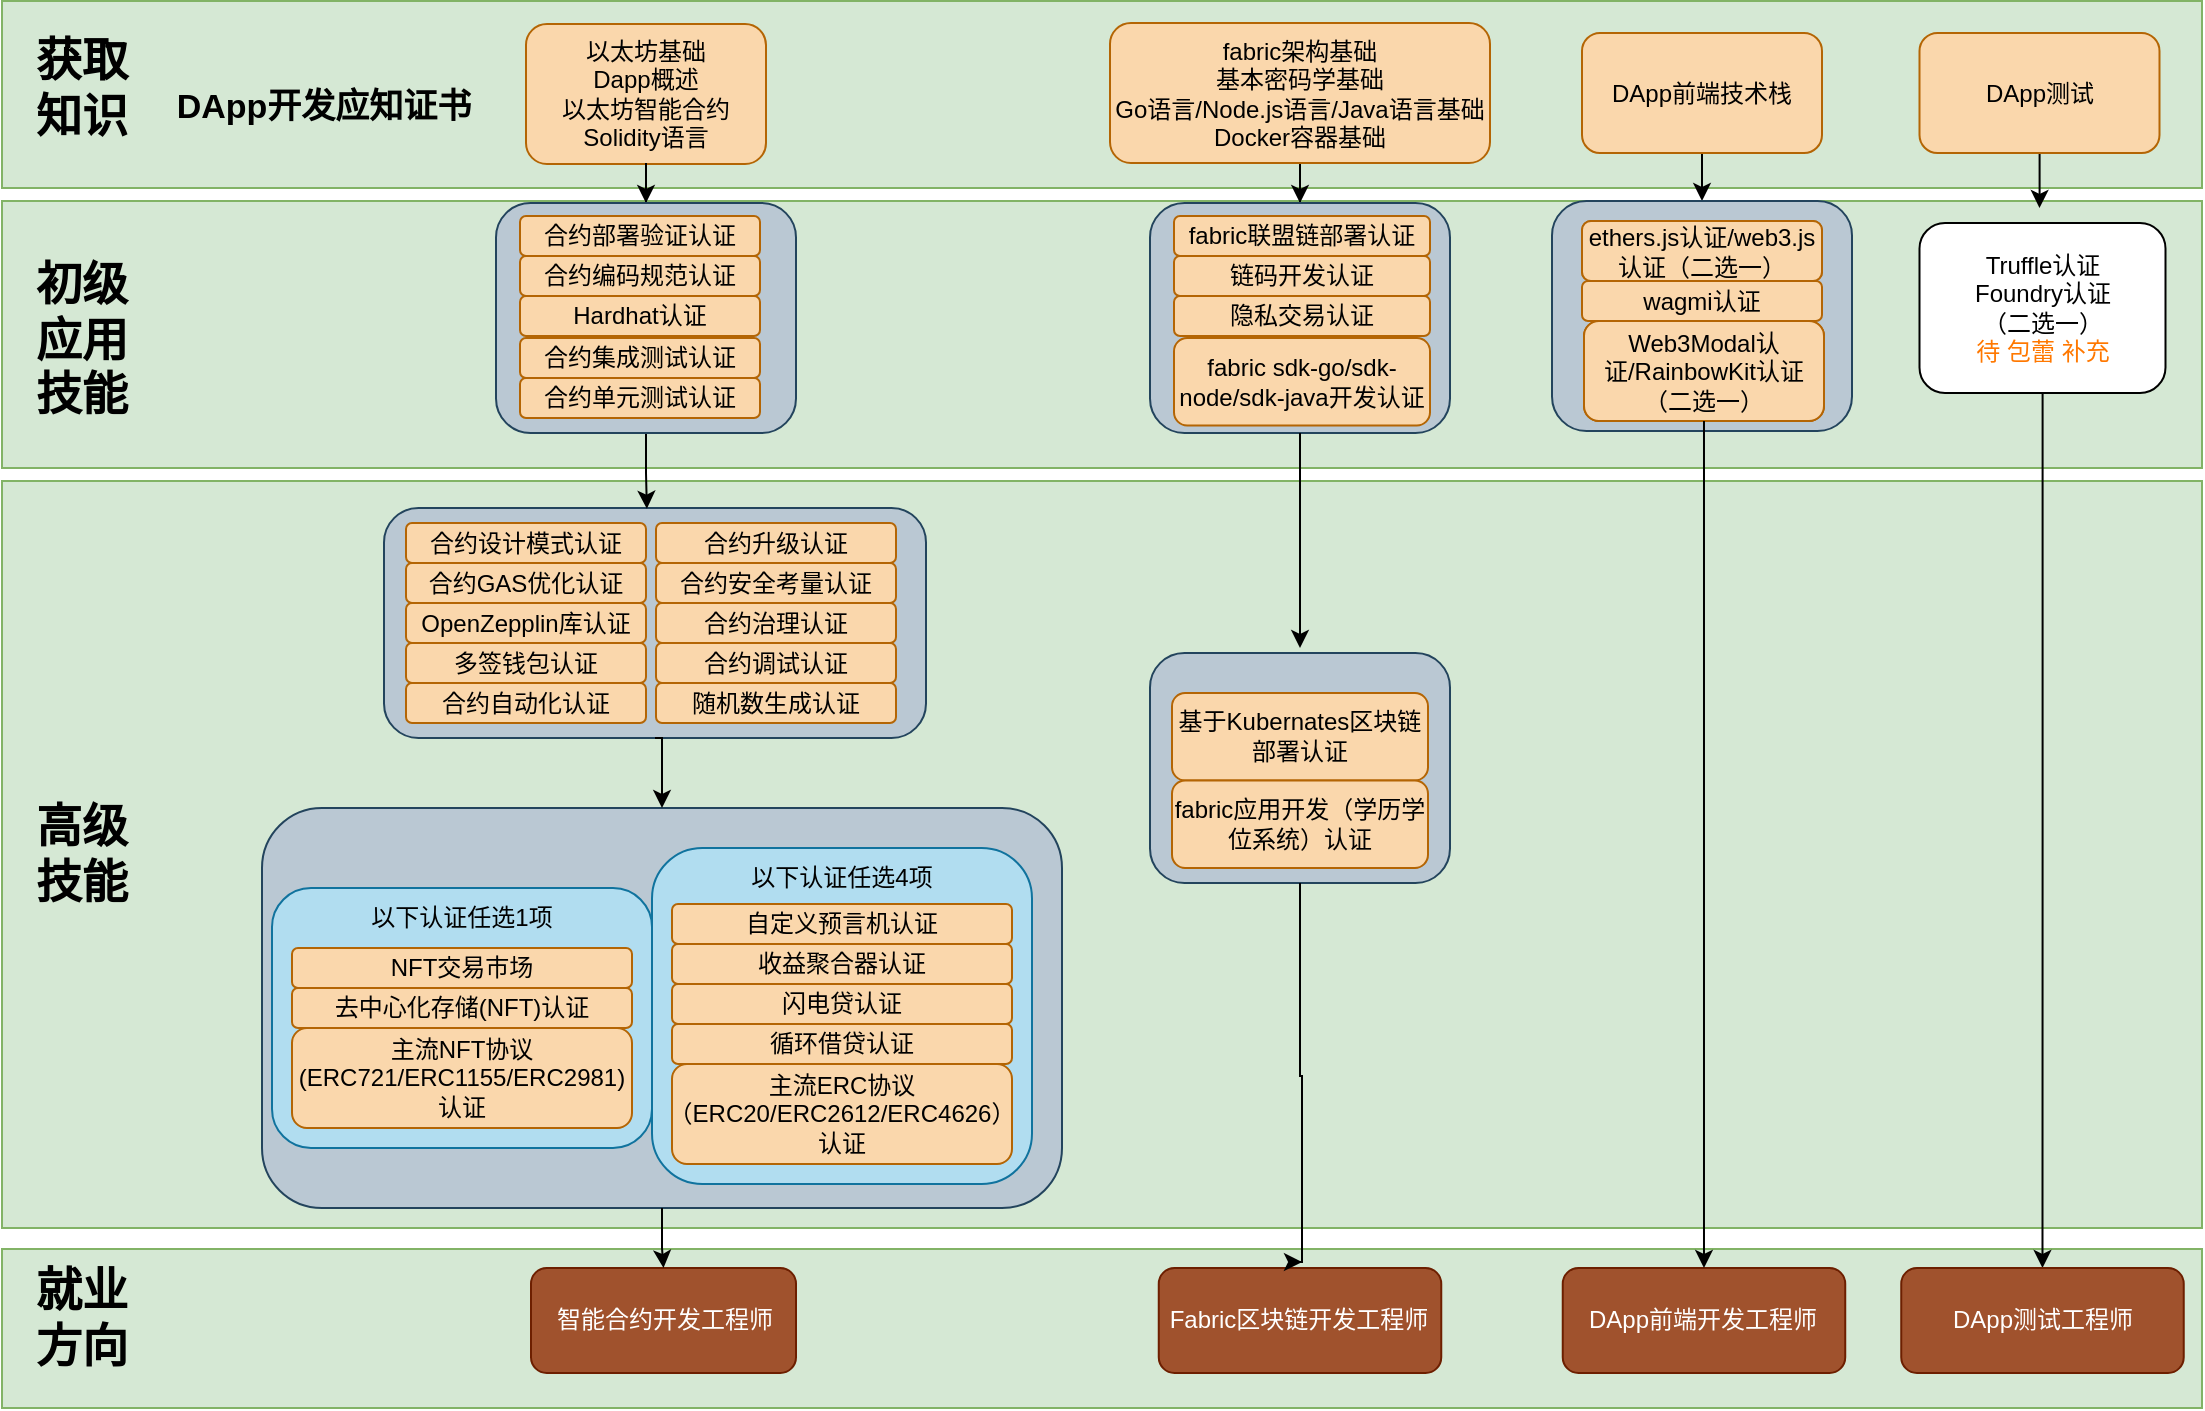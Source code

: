 <mxfile version="21.5.0" type="github">
  <diagram name="Page-1" id="HH8esK9ga7w3-hJnMdNn">
    <mxGraphModel dx="546" dy="722" grid="1" gridSize="10" guides="1" tooltips="1" connect="1" arrows="1" fold="1" page="1" pageScale="1" pageWidth="827" pageHeight="1169" math="0" shadow="0">
      <root>
        <mxCell id="0" />
        <mxCell id="1" parent="0" />
        <mxCell id="7R218EViUMxOIvM_oaZn-339" value="" style="rounded=0;whiteSpace=wrap;html=1;fillColor=#d5e8d4;strokeColor=#82b366;" vertex="1" parent="1">
          <mxGeometry x="1080" y="940.5" width="1100" height="79.5" as="geometry" />
        </mxCell>
        <mxCell id="7R218EViUMxOIvM_oaZn-338" value="" style="rounded=0;whiteSpace=wrap;html=1;fillColor=#d5e8d4;strokeColor=#82b366;" vertex="1" parent="1">
          <mxGeometry x="1080" y="556.5" width="1100" height="373.5" as="geometry" />
        </mxCell>
        <mxCell id="7R218EViUMxOIvM_oaZn-337" value="" style="rounded=0;whiteSpace=wrap;html=1;fillColor=#d5e8d4;strokeColor=#82b366;" vertex="1" parent="1">
          <mxGeometry x="1080" y="416.5" width="1100" height="133.5" as="geometry" />
        </mxCell>
        <mxCell id="7R218EViUMxOIvM_oaZn-335" value="" style="rounded=0;whiteSpace=wrap;html=1;fillColor=#d5e8d4;strokeColor=#82b366;" vertex="1" parent="1">
          <mxGeometry x="1080" y="316.5" width="1100" height="93.5" as="geometry" />
        </mxCell>
        <mxCell id="7R218EViUMxOIvM_oaZn-276" value="" style="group" vertex="1" connectable="0" parent="1">
          <mxGeometry x="1200" y="710" width="427" height="218" as="geometry" />
        </mxCell>
        <mxCell id="7R218EViUMxOIvM_oaZn-277" value="" style="rounded=1;whiteSpace=wrap;html=1;fillColor=#bac8d3;strokeColor=#23445d;" vertex="1" parent="7R218EViUMxOIvM_oaZn-276">
          <mxGeometry x="10" y="10" width="400" height="200" as="geometry" />
        </mxCell>
        <mxCell id="7R218EViUMxOIvM_oaZn-263" value="" style="group" vertex="1" connectable="0" parent="7R218EViUMxOIvM_oaZn-276">
          <mxGeometry x="15" y="30" width="380" height="188" as="geometry" />
        </mxCell>
        <mxCell id="7R218EViUMxOIvM_oaZn-226" value="" style="rounded=1;whiteSpace=wrap;html=1;fillColor=#b1ddf0;strokeColor=#10739e;" vertex="1" parent="7R218EViUMxOIvM_oaZn-263">
          <mxGeometry y="20" width="190" height="130" as="geometry" />
        </mxCell>
        <mxCell id="7R218EViUMxOIvM_oaZn-227" value="主流NFT协议(ERC721/ERC1155/ERC2981)认证" style="rounded=1;whiteSpace=wrap;html=1;fillColor=#fad7ac;strokeColor=#b46504;container=0;" vertex="1" parent="7R218EViUMxOIvM_oaZn-263">
          <mxGeometry x="10" y="90" width="170" height="50" as="geometry" />
        </mxCell>
        <mxCell id="7R218EViUMxOIvM_oaZn-228" value="去中心化存储(NFT)认证" style="rounded=1;whiteSpace=wrap;html=1;fillColor=#fad7ac;strokeColor=#b46504;" vertex="1" parent="7R218EViUMxOIvM_oaZn-263">
          <mxGeometry x="10" y="70" width="170" height="20" as="geometry" />
        </mxCell>
        <mxCell id="7R218EViUMxOIvM_oaZn-229" value="NFT交易市场" style="rounded=1;whiteSpace=wrap;html=1;fillColor=#fad7ac;strokeColor=#b46504;" vertex="1" parent="7R218EViUMxOIvM_oaZn-263">
          <mxGeometry x="10" y="50" width="170" height="20" as="geometry" />
        </mxCell>
        <mxCell id="7R218EViUMxOIvM_oaZn-253" value="以下认证任选1项" style="text;html=1;strokeColor=none;fillColor=none;align=center;verticalAlign=middle;whiteSpace=wrap;rounded=0;" vertex="1" parent="7R218EViUMxOIvM_oaZn-263">
          <mxGeometry x="45" y="20" width="100" height="30" as="geometry" />
        </mxCell>
        <mxCell id="7R218EViUMxOIvM_oaZn-231" value="" style="rounded=1;whiteSpace=wrap;html=1;fillColor=#b1ddf0;strokeColor=#10739e;" vertex="1" parent="7R218EViUMxOIvM_oaZn-263">
          <mxGeometry x="190" width="190" height="168" as="geometry" />
        </mxCell>
        <mxCell id="7R218EViUMxOIvM_oaZn-232" value="" style="group" vertex="1" connectable="0" parent="7R218EViUMxOIvM_oaZn-263">
          <mxGeometry x="200" y="28" width="180" height="160" as="geometry" />
        </mxCell>
        <mxCell id="7R218EViUMxOIvM_oaZn-233" value="主流ERC协议（ERC20/ERC2612/ERC4626）认证" style="rounded=1;whiteSpace=wrap;html=1;fillColor=#fad7ac;strokeColor=#b46504;container=0;" vertex="1" parent="7R218EViUMxOIvM_oaZn-232">
          <mxGeometry y="80" width="170" height="50" as="geometry" />
        </mxCell>
        <mxCell id="7R218EViUMxOIvM_oaZn-234" value="闪电贷认证" style="rounded=1;whiteSpace=wrap;html=1;fillColor=#fad7ac;strokeColor=#b46504;" vertex="1" parent="7R218EViUMxOIvM_oaZn-232">
          <mxGeometry y="40" width="170" height="20" as="geometry" />
        </mxCell>
        <mxCell id="7R218EViUMxOIvM_oaZn-235" value="循环借贷认证" style="rounded=1;whiteSpace=wrap;html=1;fillColor=#fad7ac;strokeColor=#b46504;" vertex="1" parent="7R218EViUMxOIvM_oaZn-232">
          <mxGeometry y="60" width="170" height="20" as="geometry" />
        </mxCell>
        <mxCell id="7R218EViUMxOIvM_oaZn-236" value="收益聚合器认证" style="rounded=1;whiteSpace=wrap;html=1;fillColor=#fad7ac;strokeColor=#b46504;" vertex="1" parent="7R218EViUMxOIvM_oaZn-232">
          <mxGeometry y="20" width="170" height="20" as="geometry" />
        </mxCell>
        <mxCell id="7R218EViUMxOIvM_oaZn-237" value="自定义预言机认证" style="rounded=1;whiteSpace=wrap;html=1;fillColor=#fad7ac;strokeColor=#b46504;" vertex="1" parent="7R218EViUMxOIvM_oaZn-232">
          <mxGeometry width="170" height="20" as="geometry" />
        </mxCell>
        <mxCell id="7R218EViUMxOIvM_oaZn-251" value="以下认证任选4项" style="text;html=1;strokeColor=none;fillColor=none;align=center;verticalAlign=middle;whiteSpace=wrap;rounded=0;" vertex="1" parent="7R218EViUMxOIvM_oaZn-263">
          <mxGeometry x="235" width="100" height="30" as="geometry" />
        </mxCell>
        <mxCell id="7R218EViUMxOIvM_oaZn-174" value="获取知识" style="text;html=1;strokeColor=none;fillColor=none;align=center;verticalAlign=middle;whiteSpace=wrap;rounded=0;fontStyle=1;fontSize=23;" vertex="1" parent="1">
          <mxGeometry x="1090" y="345" width="60" height="30" as="geometry" />
        </mxCell>
        <mxCell id="7R218EViUMxOIvM_oaZn-175" value="初级应用技能" style="text;html=1;strokeColor=none;fillColor=none;align=center;verticalAlign=middle;whiteSpace=wrap;rounded=0;fontStyle=1;fontSize=23;" vertex="1" parent="1">
          <mxGeometry x="1090" y="471.25" width="60" height="30" as="geometry" />
        </mxCell>
        <mxCell id="7R218EViUMxOIvM_oaZn-176" value="高级技能" style="text;html=1;strokeColor=none;fillColor=none;align=center;verticalAlign=middle;whiteSpace=wrap;rounded=0;fontStyle=1;fontSize=23;" vertex="1" parent="1">
          <mxGeometry x="1090" y="728.25" width="60" height="30" as="geometry" />
        </mxCell>
        <mxCell id="7R218EViUMxOIvM_oaZn-178" value="就业方向" style="text;html=1;strokeColor=none;fillColor=none;align=center;verticalAlign=middle;whiteSpace=wrap;rounded=0;fontStyle=1;fontSize=23;" vertex="1" parent="1">
          <mxGeometry x="1090" y="960" width="60" height="30" as="geometry" />
        </mxCell>
        <mxCell id="7R218EViUMxOIvM_oaZn-181" value="智能合约开发工程师" style="rounded=1;whiteSpace=wrap;html=1;fillColor=#a0522d;strokeColor=#6D1F00;fontColor=#ffffff;" vertex="1" parent="1">
          <mxGeometry x="1344.5" y="950" width="132.5" height="52.5" as="geometry" />
        </mxCell>
        <mxCell id="7R218EViUMxOIvM_oaZn-334" style="edgeStyle=orthogonalEdgeStyle;rounded=0;orthogonalLoop=1;jettySize=auto;html=1;entryX=0.5;entryY=0;entryDx=0;entryDy=0;" edge="1" parent="1" source="7R218EViUMxOIvM_oaZn-186" target="7R218EViUMxOIvM_oaZn-247">
          <mxGeometry relative="1" as="geometry" />
        </mxCell>
        <mxCell id="7R218EViUMxOIvM_oaZn-186" value="Truffle认证&lt;br style=&quot;border-color: var(--border-color); margin: 0px; outline: none; padding: 0px;&quot;&gt;Foundry认证&lt;br style=&quot;border-color: var(--border-color); margin: 0px; outline: none; padding: 0px;&quot;&gt;（二选一）&lt;br style=&quot;border-color: var(--border-color); margin: 0px; outline: none; padding: 0px;&quot;&gt;&lt;span style=&quot;border-color: var(--border-color); font-size: 9pt; text-align: left; margin: 0px; outline: none; padding: 0px; font-family: &amp;quot;PingFang SC&amp;quot;, Helvetica, Tahoma, &amp;quot;Hiragino Sans GB&amp;quot;, &amp;quot;Microsoft YaHei&amp;quot;, SimSun, Heiti, sans-serif; color: rgb(255, 120, 0);&quot;&gt;待 包蕾 补充&lt;/span&gt;" style="rounded=1;whiteSpace=wrap;html=1;" vertex="1" parent="1">
          <mxGeometry x="2038.75" y="427.5" width="123" height="85" as="geometry" />
        </mxCell>
        <mxCell id="7R218EViUMxOIvM_oaZn-331" style="edgeStyle=orthogonalEdgeStyle;rounded=0;orthogonalLoop=1;jettySize=auto;html=1;entryX=0.5;entryY=0;entryDx=0;entryDy=0;" edge="1" parent="1" source="7R218EViUMxOIvM_oaZn-190" target="7R218EViUMxOIvM_oaZn-318">
          <mxGeometry relative="1" as="geometry" />
        </mxCell>
        <mxCell id="7R218EViUMxOIvM_oaZn-190" value="DApp前端技术栈" style="rounded=1;whiteSpace=wrap;html=1;fillColor=#fad7ac;strokeColor=#b46504;" vertex="1" parent="1">
          <mxGeometry x="1870" y="332.5" width="120" height="60" as="geometry" />
        </mxCell>
        <mxCell id="7R218EViUMxOIvM_oaZn-332" style="edgeStyle=orthogonalEdgeStyle;rounded=0;orthogonalLoop=1;jettySize=auto;html=1;" edge="1" parent="1" source="7R218EViUMxOIvM_oaZn-192">
          <mxGeometry relative="1" as="geometry">
            <mxPoint x="2098.75" y="420" as="targetPoint" />
          </mxGeometry>
        </mxCell>
        <mxCell id="7R218EViUMxOIvM_oaZn-192" value="DApp测试" style="rounded=1;whiteSpace=wrap;html=1;fillColor=#fad7ac;strokeColor=#b46504;" vertex="1" parent="1">
          <mxGeometry x="2038.75" y="332.5" width="120" height="60" as="geometry" />
        </mxCell>
        <mxCell id="7R218EViUMxOIvM_oaZn-197" value="DApp开发应知证书" style="text;html=1;strokeColor=none;fillColor=none;align=center;verticalAlign=middle;whiteSpace=wrap;rounded=0;fontStyle=1;fontSize=17;" vertex="1" parent="1">
          <mxGeometry x="1141" y="355" width="200" height="30" as="geometry" />
        </mxCell>
        <mxCell id="7R218EViUMxOIvM_oaZn-245" value="Fabric区块链开发工程师" style="rounded=1;whiteSpace=wrap;html=1;fillColor=#a0522d;strokeColor=#6D1F00;fontColor=#ffffff;" vertex="1" parent="1">
          <mxGeometry x="1658.38" y="950" width="141.25" height="52.5" as="geometry" />
        </mxCell>
        <mxCell id="7R218EViUMxOIvM_oaZn-246" value="DApp前端开发工程师" style="rounded=1;whiteSpace=wrap;html=1;fillColor=#a0522d;strokeColor=#6D1F00;fontColor=#ffffff;" vertex="1" parent="1">
          <mxGeometry x="1860.37" y="950" width="141.25" height="52.5" as="geometry" />
        </mxCell>
        <mxCell id="7R218EViUMxOIvM_oaZn-247" value="DApp测试工程师" style="rounded=1;whiteSpace=wrap;html=1;fillColor=#a0522d;strokeColor=#6D1F00;fontColor=#ffffff;" vertex="1" parent="1">
          <mxGeometry x="2029.62" y="950" width="141.25" height="52.5" as="geometry" />
        </mxCell>
        <mxCell id="7R218EViUMxOIvM_oaZn-188" value="以太坊基础&lt;br style=&quot;border-color: var(--border-color); text-align: left; margin: 0px; outline: none; padding: 0px; font-family: &amp;quot;PingFang SC&amp;quot;, Helvetica, Tahoma, &amp;quot;Hiragino Sans GB&amp;quot;, &amp;quot;Microsoft YaHei&amp;quot;, SimSun, Heiti, sans-serif; background-color: rgb(255, 255, 255);&quot;&gt;&lt;span style=&quot;&quot;&gt;Dapp概述&lt;/span&gt;&lt;br style=&quot;border-color: var(--border-color); text-align: left; margin: 0px; outline: none; padding: 0px; font-family: &amp;quot;PingFang SC&amp;quot;, Helvetica, Tahoma, &amp;quot;Hiragino Sans GB&amp;quot;, &amp;quot;Microsoft YaHei&amp;quot;, SimSun, Heiti, sans-serif; background-color: rgb(255, 255, 255);&quot;&gt;&lt;span style=&quot;&quot;&gt;以太坊智能合约&lt;br&gt;Solidity语言&lt;br&gt;&lt;/span&gt;" style="rounded=1;whiteSpace=wrap;html=1;fillColor=#fad7ac;strokeColor=#b46504;" vertex="1" parent="1">
          <mxGeometry x="1342" y="328" width="120" height="70" as="geometry" />
        </mxCell>
        <mxCell id="7R218EViUMxOIvM_oaZn-260" style="edgeStyle=orthogonalEdgeStyle;rounded=0;orthogonalLoop=1;jettySize=auto;html=1;entryX=0.5;entryY=0;entryDx=0;entryDy=0;" edge="1" parent="1" source="7R218EViUMxOIvM_oaZn-188" target="7R218EViUMxOIvM_oaZn-172">
          <mxGeometry relative="1" as="geometry" />
        </mxCell>
        <mxCell id="7R218EViUMxOIvM_oaZn-258" value="" style="group" vertex="1" connectable="0" parent="1">
          <mxGeometry x="1271" y="570" width="271" height="115" as="geometry" />
        </mxCell>
        <mxCell id="7R218EViUMxOIvM_oaZn-207" value="" style="rounded=1;whiteSpace=wrap;html=1;fillColor=#bac8d3;strokeColor=#23445d;container=0;" vertex="1" parent="7R218EViUMxOIvM_oaZn-258">
          <mxGeometry width="271" height="115" as="geometry" />
        </mxCell>
        <mxCell id="7R218EViUMxOIvM_oaZn-208" value="合约设计模式认证" style="rounded=1;whiteSpace=wrap;html=1;fillColor=#fad7ac;strokeColor=#b46504;" vertex="1" parent="7R218EViUMxOIvM_oaZn-258">
          <mxGeometry x="11" y="7.5" width="120" height="20" as="geometry" />
        </mxCell>
        <mxCell id="7R218EViUMxOIvM_oaZn-209" value="合约升级认证" style="rounded=1;whiteSpace=wrap;html=1;fillColor=#fad7ac;strokeColor=#b46504;" vertex="1" parent="7R218EViUMxOIvM_oaZn-258">
          <mxGeometry x="136" y="7.5" width="120" height="20" as="geometry" />
        </mxCell>
        <mxCell id="7R218EViUMxOIvM_oaZn-210" value="合约GAS优化认证" style="rounded=1;whiteSpace=wrap;html=1;fillColor=#fad7ac;strokeColor=#b46504;" vertex="1" parent="7R218EViUMxOIvM_oaZn-258">
          <mxGeometry x="11" y="27.5" width="120" height="20" as="geometry" />
        </mxCell>
        <mxCell id="7R218EViUMxOIvM_oaZn-211" value="合约安全考量认证" style="rounded=1;whiteSpace=wrap;html=1;fillColor=#fad7ac;strokeColor=#b46504;" vertex="1" parent="7R218EViUMxOIvM_oaZn-258">
          <mxGeometry x="136" y="27.5" width="120" height="20" as="geometry" />
        </mxCell>
        <mxCell id="7R218EViUMxOIvM_oaZn-212" value="OpenZepplin库认证" style="rounded=1;whiteSpace=wrap;html=1;fillColor=#fad7ac;strokeColor=#b46504;" vertex="1" parent="7R218EViUMxOIvM_oaZn-258">
          <mxGeometry x="11" y="47.5" width="120" height="20" as="geometry" />
        </mxCell>
        <mxCell id="7R218EViUMxOIvM_oaZn-213" value="合约治理认证" style="rounded=1;whiteSpace=wrap;html=1;fillColor=#fad7ac;strokeColor=#b46504;" vertex="1" parent="7R218EViUMxOIvM_oaZn-258">
          <mxGeometry x="136" y="47.5" width="120" height="20" as="geometry" />
        </mxCell>
        <mxCell id="7R218EViUMxOIvM_oaZn-214" value="多签钱包认证" style="rounded=1;whiteSpace=wrap;html=1;fillColor=#fad7ac;strokeColor=#b46504;" vertex="1" parent="7R218EViUMxOIvM_oaZn-258">
          <mxGeometry x="11" y="67.5" width="120" height="20" as="geometry" />
        </mxCell>
        <mxCell id="7R218EViUMxOIvM_oaZn-215" value="合约调试认证" style="rounded=1;whiteSpace=wrap;html=1;fillColor=#fad7ac;strokeColor=#b46504;" vertex="1" parent="7R218EViUMxOIvM_oaZn-258">
          <mxGeometry x="136" y="67.5" width="120" height="20" as="geometry" />
        </mxCell>
        <mxCell id="7R218EViUMxOIvM_oaZn-216" value="合约自动化认证" style="rounded=1;whiteSpace=wrap;html=1;fillColor=#fad7ac;strokeColor=#b46504;" vertex="1" parent="7R218EViUMxOIvM_oaZn-258">
          <mxGeometry x="11" y="87.5" width="120" height="20" as="geometry" />
        </mxCell>
        <mxCell id="7R218EViUMxOIvM_oaZn-217" value="随机数生成认证" style="rounded=1;whiteSpace=wrap;html=1;fillColor=#fad7ac;strokeColor=#b46504;" vertex="1" parent="7R218EViUMxOIvM_oaZn-258">
          <mxGeometry x="136" y="87.5" width="120" height="20" as="geometry" />
        </mxCell>
        <mxCell id="7R218EViUMxOIvM_oaZn-261" style="edgeStyle=orthogonalEdgeStyle;rounded=0;orthogonalLoop=1;jettySize=auto;html=1;entryX=0.485;entryY=0.003;entryDx=0;entryDy=0;entryPerimeter=0;" edge="1" parent="1" source="7R218EViUMxOIvM_oaZn-172" target="7R218EViUMxOIvM_oaZn-207">
          <mxGeometry relative="1" as="geometry" />
        </mxCell>
        <mxCell id="7R218EViUMxOIvM_oaZn-172" value="" style="rounded=1;whiteSpace=wrap;html=1;fillColor=#bac8d3;strokeColor=#23445d;" vertex="1" parent="1">
          <mxGeometry x="1327" y="417.5" width="150" height="115" as="geometry" />
        </mxCell>
        <mxCell id="7R218EViUMxOIvM_oaZn-198" value="合约部署验证认证" style="rounded=1;whiteSpace=wrap;html=1;fillColor=#fad7ac;strokeColor=#b46504;" vertex="1" parent="1">
          <mxGeometry x="1339" y="424" width="120" height="20" as="geometry" />
        </mxCell>
        <mxCell id="7R218EViUMxOIvM_oaZn-199" value="合约编码规范认证" style="rounded=1;whiteSpace=wrap;html=1;fillColor=#fad7ac;strokeColor=#b46504;" vertex="1" parent="1">
          <mxGeometry x="1339" y="444" width="120" height="20" as="geometry" />
        </mxCell>
        <mxCell id="7R218EViUMxOIvM_oaZn-287" style="edgeStyle=orthogonalEdgeStyle;rounded=0;orthogonalLoop=1;jettySize=auto;html=1;exitX=0.5;exitY=0;exitDx=0;exitDy=0;entryX=0.5;entryY=0;entryDx=0;entryDy=0;" edge="1" parent="1" source="7R218EViUMxOIvM_oaZn-201" target="7R218EViUMxOIvM_oaZn-203">
          <mxGeometry relative="1" as="geometry" />
        </mxCell>
        <mxCell id="7R218EViUMxOIvM_oaZn-201" value="Hardhat认证" style="rounded=1;whiteSpace=wrap;html=1;fillColor=#fad7ac;strokeColor=#b46504;container=0;" vertex="1" parent="1">
          <mxGeometry x="1339" y="464" width="120" height="20" as="geometry" />
        </mxCell>
        <mxCell id="7R218EViUMxOIvM_oaZn-202" value="合约单元测试认证" style="rounded=1;whiteSpace=wrap;html=1;fillColor=#fad7ac;strokeColor=#b46504;" vertex="1" parent="1">
          <mxGeometry x="1339" y="505" width="120" height="20" as="geometry" />
        </mxCell>
        <mxCell id="7R218EViUMxOIvM_oaZn-203" value="合约集成测试认证" style="rounded=1;whiteSpace=wrap;html=1;fillColor=#fad7ac;strokeColor=#b46504;" vertex="1" parent="1">
          <mxGeometry x="1339" y="485" width="120" height="20" as="geometry" />
        </mxCell>
        <mxCell id="7R218EViUMxOIvM_oaZn-282" style="edgeStyle=orthogonalEdgeStyle;rounded=0;orthogonalLoop=1;jettySize=auto;html=1;entryX=0.5;entryY=0;entryDx=0;entryDy=0;exitX=0.5;exitY=1;exitDx=0;exitDy=0;" edge="1" parent="1" source="7R218EViUMxOIvM_oaZn-207" target="7R218EViUMxOIvM_oaZn-277">
          <mxGeometry relative="1" as="geometry">
            <mxPoint x="1403" y="690" as="sourcePoint" />
          </mxGeometry>
        </mxCell>
        <mxCell id="7R218EViUMxOIvM_oaZn-283" style="edgeStyle=orthogonalEdgeStyle;rounded=0;orthogonalLoop=1;jettySize=auto;html=1;" edge="1" parent="1" source="7R218EViUMxOIvM_oaZn-277" target="7R218EViUMxOIvM_oaZn-181">
          <mxGeometry relative="1" as="geometry" />
        </mxCell>
        <mxCell id="7R218EViUMxOIvM_oaZn-327" style="edgeStyle=orthogonalEdgeStyle;rounded=0;orthogonalLoop=1;jettySize=auto;html=1;entryX=0.5;entryY=0;entryDx=0;entryDy=0;" edge="1" parent="1" source="7R218EViUMxOIvM_oaZn-288" target="7R218EViUMxOIvM_oaZn-290">
          <mxGeometry relative="1" as="geometry" />
        </mxCell>
        <mxCell id="7R218EViUMxOIvM_oaZn-288" value="&lt;div&gt;fabric架构基础&lt;/div&gt;&lt;div&gt;&lt;span style=&quot;font-size: 12px;&quot;&gt;基本密码学基础&lt;/span&gt;&lt;/div&gt;&lt;div&gt;&lt;span style=&quot;font-size: 12px;&quot;&gt;Go语言/Node.js语言/Java语言基础&lt;/span&gt;&lt;/div&gt;&lt;div&gt;&lt;span style=&quot;font-size: 12px;&quot;&gt;Docker容器基础&lt;/span&gt;&lt;/div&gt;" style="rounded=1;whiteSpace=wrap;html=1;fillColor=#fad7ac;strokeColor=#b46504;" vertex="1" parent="1">
          <mxGeometry x="1634" y="327.5" width="190" height="70" as="geometry" />
        </mxCell>
        <mxCell id="7R218EViUMxOIvM_oaZn-315" value="" style="group" vertex="1" connectable="0" parent="1">
          <mxGeometry x="1654" y="642.5" width="150" height="115" as="geometry" />
        </mxCell>
        <mxCell id="7R218EViUMxOIvM_oaZn-312" value="" style="rounded=1;whiteSpace=wrap;html=1;fillColor=#bac8d3;strokeColor=#23445d;" vertex="1" parent="7R218EViUMxOIvM_oaZn-315">
          <mxGeometry width="150" height="115" as="geometry" />
        </mxCell>
        <mxCell id="7R218EViUMxOIvM_oaZn-313" value="基于Kubernates区块链部署认证" style="rounded=1;whiteSpace=wrap;html=1;fillColor=#fad7ac;strokeColor=#b46504;" vertex="1" parent="7R218EViUMxOIvM_oaZn-315">
          <mxGeometry x="11" y="20" width="128" height="43.75" as="geometry" />
        </mxCell>
        <mxCell id="7R218EViUMxOIvM_oaZn-314" value="fabric应用开发（学历学位系统）认证" style="rounded=1;whiteSpace=wrap;html=1;fillColor=#fad7ac;strokeColor=#b46504;" vertex="1" parent="7R218EViUMxOIvM_oaZn-315">
          <mxGeometry x="11" y="63.75" width="128" height="43.75" as="geometry" />
        </mxCell>
        <mxCell id="7R218EViUMxOIvM_oaZn-323" value="" style="group" vertex="1" connectable="0" parent="1">
          <mxGeometry x="1855" y="416.5" width="150" height="115" as="geometry" />
        </mxCell>
        <mxCell id="7R218EViUMxOIvM_oaZn-318" value="" style="rounded=1;whiteSpace=wrap;html=1;fillColor=#bac8d3;strokeColor=#23445d;" vertex="1" parent="7R218EViUMxOIvM_oaZn-323">
          <mxGeometry width="150" height="115" as="geometry" />
        </mxCell>
        <mxCell id="7R218EViUMxOIvM_oaZn-193" value="" style="group" vertex="1" connectable="0" parent="7R218EViUMxOIvM_oaZn-323">
          <mxGeometry x="15" y="10" width="121" height="100" as="geometry" />
        </mxCell>
        <mxCell id="7R218EViUMxOIvM_oaZn-194" value="ethers.js认证/web3.js认证（二选一）" style="rounded=1;whiteSpace=wrap;html=1;fillColor=#fad7ac;strokeColor=#b46504;" vertex="1" parent="7R218EViUMxOIvM_oaZn-193">
          <mxGeometry width="120" height="30" as="geometry" />
        </mxCell>
        <mxCell id="7R218EViUMxOIvM_oaZn-195" value="wagmi认证" style="rounded=1;whiteSpace=wrap;html=1;fillColor=#fad7ac;strokeColor=#b46504;" vertex="1" parent="7R218EViUMxOIvM_oaZn-193">
          <mxGeometry y="30" width="120" height="20" as="geometry" />
        </mxCell>
        <mxCell id="7R218EViUMxOIvM_oaZn-196" value="Web3Modal认证/RainbowKit认证（二选一）" style="rounded=1;whiteSpace=wrap;html=1;fillColor=#fad7ac;strokeColor=#b46504;" vertex="1" parent="7R218EViUMxOIvM_oaZn-193">
          <mxGeometry x="1" y="50" width="120" height="50" as="geometry" />
        </mxCell>
        <mxCell id="7R218EViUMxOIvM_oaZn-321" value="Web3Modal认证/RainbowKit认证（二选一）" style="rounded=1;whiteSpace=wrap;html=1;fillColor=#fad7ac;strokeColor=#b46504;" vertex="1" parent="7R218EViUMxOIvM_oaZn-193">
          <mxGeometry x="1" y="50" width="120" height="50" as="geometry" />
        </mxCell>
        <mxCell id="7R218EViUMxOIvM_oaZn-322" value="ethers.js认证/web3.js认证（二选一）" style="rounded=1;whiteSpace=wrap;html=1;fillColor=#fad7ac;strokeColor=#b46504;" vertex="1" parent="7R218EViUMxOIvM_oaZn-193">
          <mxGeometry width="120" height="30" as="geometry" />
        </mxCell>
        <mxCell id="7R218EViUMxOIvM_oaZn-324" value="" style="group" vertex="1" connectable="0" parent="1">
          <mxGeometry x="1654" y="417.5" width="150" height="115" as="geometry" />
        </mxCell>
        <mxCell id="7R218EViUMxOIvM_oaZn-290" value="" style="rounded=1;whiteSpace=wrap;html=1;fillColor=#bac8d3;strokeColor=#23445d;" vertex="1" parent="7R218EViUMxOIvM_oaZn-324">
          <mxGeometry width="150" height="115" as="geometry" />
        </mxCell>
        <mxCell id="7R218EViUMxOIvM_oaZn-291" value="fabric联盟链部署认证" style="rounded=1;whiteSpace=wrap;html=1;fillColor=#fad7ac;strokeColor=#b46504;" vertex="1" parent="7R218EViUMxOIvM_oaZn-324">
          <mxGeometry x="12" y="6.5" width="128" height="20" as="geometry" />
        </mxCell>
        <mxCell id="7R218EViUMxOIvM_oaZn-292" value="链码开发认证" style="rounded=1;whiteSpace=wrap;html=1;fillColor=#fad7ac;strokeColor=#b46504;" vertex="1" parent="7R218EViUMxOIvM_oaZn-324">
          <mxGeometry x="12" y="26.5" width="128" height="20" as="geometry" />
        </mxCell>
        <mxCell id="7R218EViUMxOIvM_oaZn-294" value="隐私交易认证" style="rounded=1;whiteSpace=wrap;html=1;fillColor=#fad7ac;strokeColor=#b46504;container=0;" vertex="1" parent="7R218EViUMxOIvM_oaZn-324">
          <mxGeometry x="12" y="46.5" width="128" height="20" as="geometry" />
        </mxCell>
        <mxCell id="7R218EViUMxOIvM_oaZn-296" value="fabric sdk-go/sdk-node/sdk-java开发认证" style="rounded=1;whiteSpace=wrap;html=1;fillColor=#fad7ac;strokeColor=#b46504;" vertex="1" parent="7R218EViUMxOIvM_oaZn-324">
          <mxGeometry x="12" y="67.5" width="128" height="43.75" as="geometry" />
        </mxCell>
        <mxCell id="7R218EViUMxOIvM_oaZn-328" style="edgeStyle=orthogonalEdgeStyle;rounded=0;orthogonalLoop=1;jettySize=auto;html=1;entryX=0.5;entryY=-0.022;entryDx=0;entryDy=0;entryPerimeter=0;" edge="1" parent="1" source="7R218EViUMxOIvM_oaZn-290" target="7R218EViUMxOIvM_oaZn-312">
          <mxGeometry relative="1" as="geometry" />
        </mxCell>
        <mxCell id="7R218EViUMxOIvM_oaZn-329" style="edgeStyle=orthogonalEdgeStyle;rounded=0;orthogonalLoop=1;jettySize=auto;html=1;" edge="1" parent="1" source="7R218EViUMxOIvM_oaZn-312">
          <mxGeometry relative="1" as="geometry">
            <mxPoint x="1730" y="947" as="targetPoint" />
            <Array as="points">
              <mxPoint x="1729" y="854" />
              <mxPoint x="1730" y="854" />
              <mxPoint x="1730" y="947" />
              <mxPoint x="1729" y="947" />
            </Array>
          </mxGeometry>
        </mxCell>
        <mxCell id="7R218EViUMxOIvM_oaZn-333" style="edgeStyle=orthogonalEdgeStyle;rounded=0;orthogonalLoop=1;jettySize=auto;html=1;entryX=0.5;entryY=0;entryDx=0;entryDy=0;" edge="1" parent="1" source="7R218EViUMxOIvM_oaZn-321" target="7R218EViUMxOIvM_oaZn-246">
          <mxGeometry relative="1" as="geometry" />
        </mxCell>
      </root>
    </mxGraphModel>
  </diagram>
</mxfile>
